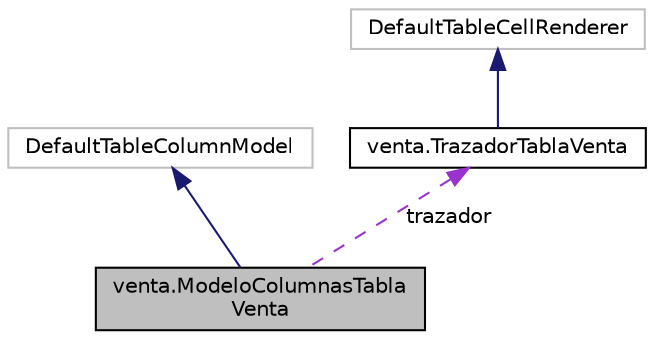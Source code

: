digraph "venta.ModeloColumnasTablaVenta"
{
  edge [fontname="Helvetica",fontsize="10",labelfontname="Helvetica",labelfontsize="10"];
  node [fontname="Helvetica",fontsize="10",shape=record];
  Node2 [label="venta.ModeloColumnasTabla\lVenta",height=0.2,width=0.4,color="black", fillcolor="grey75", style="filled", fontcolor="black"];
  Node3 -> Node2 [dir="back",color="midnightblue",fontsize="10",style="solid",fontname="Helvetica"];
  Node3 [label="DefaultTableColumnModel",height=0.2,width=0.4,color="grey75", fillcolor="white", style="filled"];
  Node4 -> Node2 [dir="back",color="darkorchid3",fontsize="10",style="dashed",label=" trazador" ,fontname="Helvetica"];
  Node4 [label="venta.TrazadorTablaVenta",height=0.2,width=0.4,color="black", fillcolor="white", style="filled",URL="$classventa_1_1_trazador_tabla_venta.html"];
  Node5 -> Node4 [dir="back",color="midnightblue",fontsize="10",style="solid",fontname="Helvetica"];
  Node5 [label="DefaultTableCellRenderer",height=0.2,width=0.4,color="grey75", fillcolor="white", style="filled"];
}
